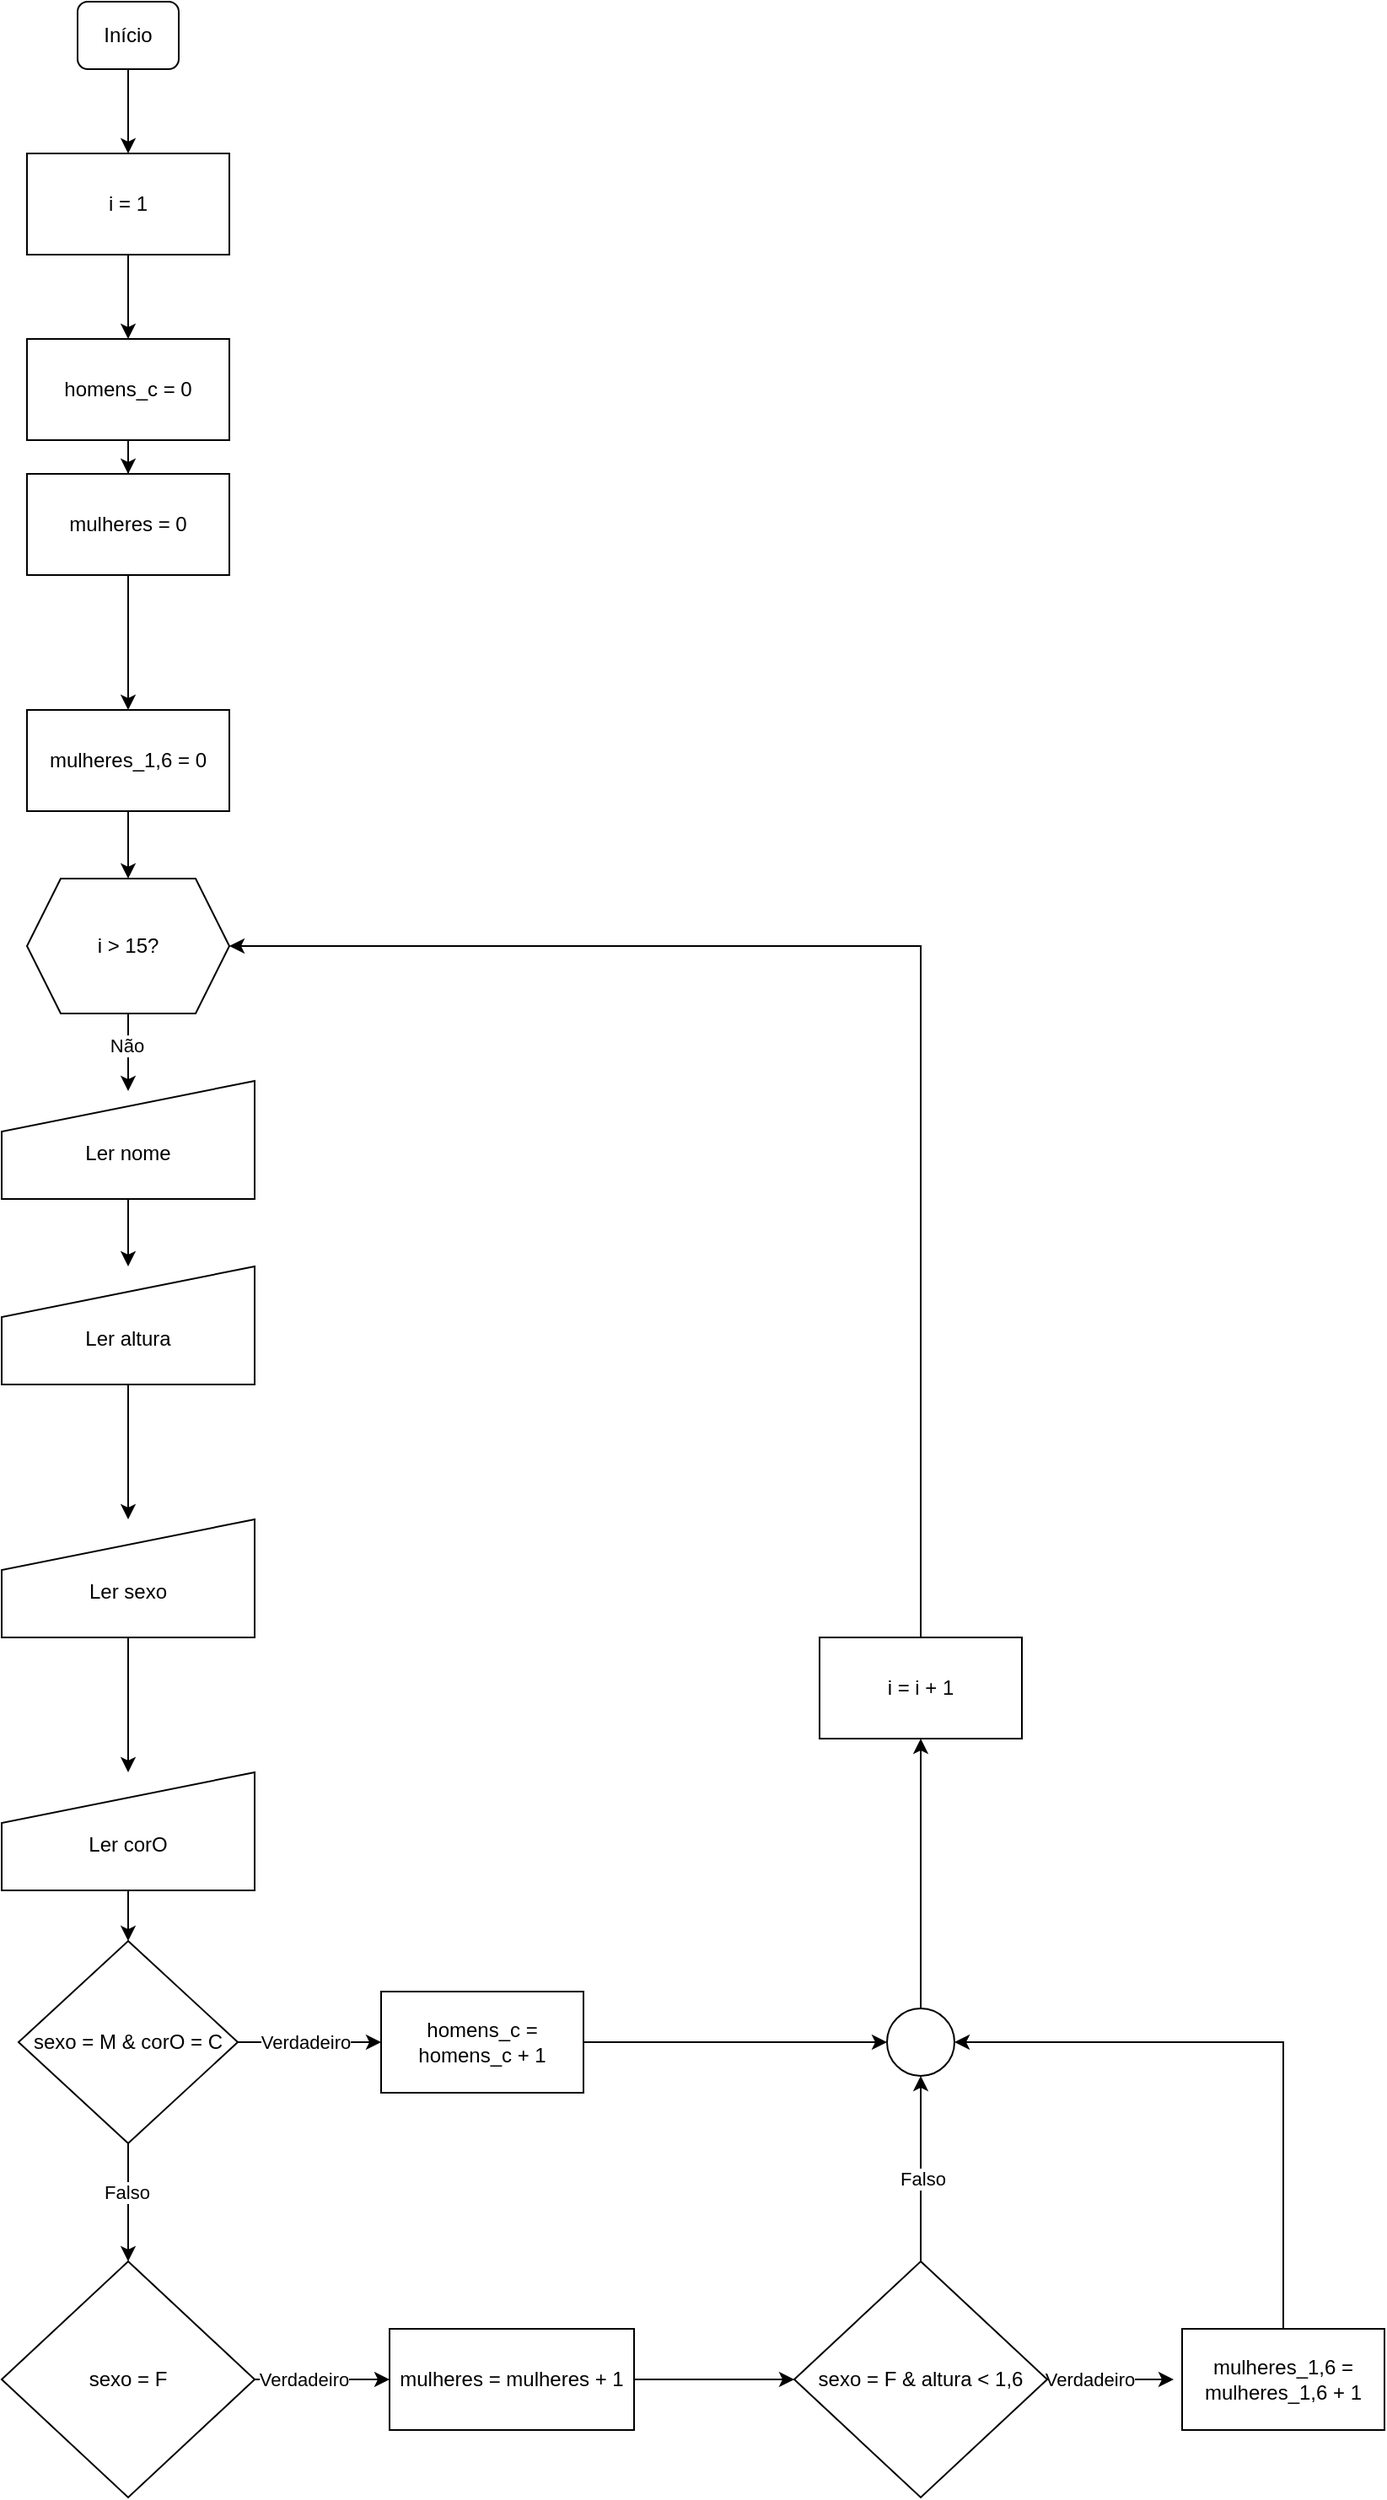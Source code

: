 <mxfile version="26.2.9">
  <diagram name="Página-1" id="NIXKQlwv73byb4oYnTDT">
    <mxGraphModel dx="833" dy="1622" grid="1" gridSize="10" guides="1" tooltips="1" connect="1" arrows="1" fold="1" page="1" pageScale="1" pageWidth="827" pageHeight="1169" math="0" shadow="0">
      <root>
        <mxCell id="0" />
        <mxCell id="1" parent="0" />
        <mxCell id="79N1oP90wgO1V4t32S63-1" value="" style="edgeStyle=orthogonalEdgeStyle;rounded=0;orthogonalLoop=1;jettySize=auto;html=1;" edge="1" parent="1" source="79N1oP90wgO1V4t32S63-2" target="79N1oP90wgO1V4t32S63-13">
          <mxGeometry relative="1" as="geometry" />
        </mxCell>
        <mxCell id="79N1oP90wgO1V4t32S63-2" value="Início" style="rounded=1;whiteSpace=wrap;html=1;fontSize=12;glass=0;strokeWidth=1;shadow=0;" vertex="1" parent="1">
          <mxGeometry x="425" y="-920" width="60" height="40" as="geometry" />
        </mxCell>
        <mxCell id="79N1oP90wgO1V4t32S63-5" value="" style="edgeStyle=orthogonalEdgeStyle;rounded=0;orthogonalLoop=1;jettySize=auto;html=1;" edge="1" parent="1" source="79N1oP90wgO1V4t32S63-7">
          <mxGeometry relative="1" as="geometry">
            <mxPoint x="455" y="-274" as="targetPoint" />
          </mxGeometry>
        </mxCell>
        <mxCell id="79N1oP90wgO1V4t32S63-6" value="Não" style="edgeLabel;html=1;align=center;verticalAlign=middle;resizable=0;points=[];" vertex="1" connectable="0" parent="79N1oP90wgO1V4t32S63-5">
          <mxGeometry x="-0.174" y="-1" relative="1" as="geometry">
            <mxPoint as="offset" />
          </mxGeometry>
        </mxCell>
        <mxCell id="79N1oP90wgO1V4t32S63-7" value="i &amp;gt; 15?" style="shape=hexagon;perimeter=hexagonPerimeter2;whiteSpace=wrap;html=1;fixedSize=1;" vertex="1" parent="1">
          <mxGeometry x="395" y="-400" width="120" height="80" as="geometry" />
        </mxCell>
        <mxCell id="79N1oP90wgO1V4t32S63-67" value="" style="edgeStyle=orthogonalEdgeStyle;rounded=0;orthogonalLoop=1;jettySize=auto;html=1;" edge="1" parent="1" source="79N1oP90wgO1V4t32S63-13" target="79N1oP90wgO1V4t32S63-66">
          <mxGeometry relative="1" as="geometry" />
        </mxCell>
        <mxCell id="79N1oP90wgO1V4t32S63-13" value="i = 1" style="rounded=0;whiteSpace=wrap;html=1;" vertex="1" parent="1">
          <mxGeometry x="395" y="-830" width="120" height="60" as="geometry" />
        </mxCell>
        <mxCell id="79N1oP90wgO1V4t32S63-24" value="" style="edgeStyle=orthogonalEdgeStyle;rounded=0;orthogonalLoop=1;jettySize=auto;html=1;" edge="1" parent="1" source="79N1oP90wgO1V4t32S63-22" target="79N1oP90wgO1V4t32S63-23">
          <mxGeometry relative="1" as="geometry" />
        </mxCell>
        <mxCell id="79N1oP90wgO1V4t32S63-22" value="&lt;div&gt;&lt;br&gt;&lt;/div&gt;&lt;div&gt;Ler nome&lt;/div&gt;" style="shape=manualInput;whiteSpace=wrap;html=1;" vertex="1" parent="1">
          <mxGeometry x="380" y="-280" width="150" height="70" as="geometry" />
        </mxCell>
        <mxCell id="79N1oP90wgO1V4t32S63-26" value="" style="edgeStyle=orthogonalEdgeStyle;rounded=0;orthogonalLoop=1;jettySize=auto;html=1;" edge="1" parent="1" source="79N1oP90wgO1V4t32S63-23" target="79N1oP90wgO1V4t32S63-25">
          <mxGeometry relative="1" as="geometry" />
        </mxCell>
        <mxCell id="79N1oP90wgO1V4t32S63-23" value="&lt;div&gt;&lt;br&gt;&lt;/div&gt;&lt;div&gt;Ler altura&lt;/div&gt;" style="shape=manualInput;whiteSpace=wrap;html=1;" vertex="1" parent="1">
          <mxGeometry x="380" y="-170" width="150" height="70" as="geometry" />
        </mxCell>
        <mxCell id="79N1oP90wgO1V4t32S63-33" value="" style="edgeStyle=orthogonalEdgeStyle;rounded=0;orthogonalLoop=1;jettySize=auto;html=1;" edge="1" parent="1" source="79N1oP90wgO1V4t32S63-25" target="79N1oP90wgO1V4t32S63-32">
          <mxGeometry relative="1" as="geometry" />
        </mxCell>
        <mxCell id="79N1oP90wgO1V4t32S63-25" value="&lt;div&gt;&lt;br&gt;&lt;/div&gt;&lt;div&gt;Ler sexo&lt;/div&gt;" style="shape=manualInput;whiteSpace=wrap;html=1;" vertex="1" parent="1">
          <mxGeometry x="380" y="-20" width="150" height="70" as="geometry" />
        </mxCell>
        <mxCell id="79N1oP90wgO1V4t32S63-36" value="" style="edgeStyle=orthogonalEdgeStyle;rounded=0;orthogonalLoop=1;jettySize=auto;html=1;" edge="1" parent="1" source="79N1oP90wgO1V4t32S63-29" target="79N1oP90wgO1V4t32S63-35">
          <mxGeometry relative="1" as="geometry" />
        </mxCell>
        <mxCell id="79N1oP90wgO1V4t32S63-47" value="Verdadeiro" style="edgeLabel;html=1;align=center;verticalAlign=middle;resizable=0;points=[];" vertex="1" connectable="0" parent="79N1oP90wgO1V4t32S63-36">
          <mxGeometry x="-0.059" relative="1" as="geometry">
            <mxPoint as="offset" />
          </mxGeometry>
        </mxCell>
        <mxCell id="79N1oP90wgO1V4t32S63-38" value="" style="edgeStyle=orthogonalEdgeStyle;rounded=0;orthogonalLoop=1;jettySize=auto;html=1;" edge="1" parent="1" source="79N1oP90wgO1V4t32S63-29" target="79N1oP90wgO1V4t32S63-37">
          <mxGeometry relative="1" as="geometry" />
        </mxCell>
        <mxCell id="79N1oP90wgO1V4t32S63-48" value="Falso" style="edgeLabel;html=1;align=center;verticalAlign=middle;resizable=0;points=[];" vertex="1" connectable="0" parent="79N1oP90wgO1V4t32S63-38">
          <mxGeometry x="-0.171" y="-1" relative="1" as="geometry">
            <mxPoint as="offset" />
          </mxGeometry>
        </mxCell>
        <mxCell id="79N1oP90wgO1V4t32S63-29" value="sexo = M &amp;amp; corO = C" style="rhombus;whiteSpace=wrap;html=1;" vertex="1" parent="1">
          <mxGeometry x="390" y="230" width="130" height="120" as="geometry" />
        </mxCell>
        <mxCell id="79N1oP90wgO1V4t32S63-34" value="" style="edgeStyle=orthogonalEdgeStyle;rounded=0;orthogonalLoop=1;jettySize=auto;html=1;" edge="1" parent="1" source="79N1oP90wgO1V4t32S63-32" target="79N1oP90wgO1V4t32S63-29">
          <mxGeometry relative="1" as="geometry" />
        </mxCell>
        <mxCell id="79N1oP90wgO1V4t32S63-32" value="&lt;div&gt;&lt;br&gt;&lt;/div&gt;&lt;div&gt;Ler corO&lt;/div&gt;" style="shape=manualInput;whiteSpace=wrap;html=1;" vertex="1" parent="1">
          <mxGeometry x="380" y="130" width="150" height="70" as="geometry" />
        </mxCell>
        <mxCell id="79N1oP90wgO1V4t32S63-59" style="edgeStyle=orthogonalEdgeStyle;rounded=0;orthogonalLoop=1;jettySize=auto;html=1;entryX=0;entryY=0.5;entryDx=0;entryDy=0;" edge="1" parent="1" source="79N1oP90wgO1V4t32S63-35" target="79N1oP90wgO1V4t32S63-58">
          <mxGeometry relative="1" as="geometry" />
        </mxCell>
        <mxCell id="79N1oP90wgO1V4t32S63-35" value="homens_c = homens_c + 1" style="whiteSpace=wrap;html=1;" vertex="1" parent="1">
          <mxGeometry x="605" y="260" width="120" height="60" as="geometry" />
        </mxCell>
        <mxCell id="79N1oP90wgO1V4t32S63-40" value="" style="edgeStyle=orthogonalEdgeStyle;rounded=0;orthogonalLoop=1;jettySize=auto;html=1;" edge="1" parent="1" source="79N1oP90wgO1V4t32S63-37">
          <mxGeometry relative="1" as="geometry">
            <mxPoint x="610" y="490" as="targetPoint" />
          </mxGeometry>
        </mxCell>
        <mxCell id="79N1oP90wgO1V4t32S63-49" value="Verdadeiro" style="edgeLabel;html=1;align=center;verticalAlign=middle;resizable=0;points=[];" vertex="1" connectable="0" parent="79N1oP90wgO1V4t32S63-40">
          <mxGeometry x="-0.275" relative="1" as="geometry">
            <mxPoint as="offset" />
          </mxGeometry>
        </mxCell>
        <mxCell id="79N1oP90wgO1V4t32S63-37" value="sexo = F" style="rhombus;whiteSpace=wrap;html=1;" vertex="1" parent="1">
          <mxGeometry x="380" y="420" width="150" height="140" as="geometry" />
        </mxCell>
        <mxCell id="79N1oP90wgO1V4t32S63-44" value="" style="edgeStyle=orthogonalEdgeStyle;rounded=0;orthogonalLoop=1;jettySize=auto;html=1;" edge="1" parent="1" source="79N1oP90wgO1V4t32S63-41">
          <mxGeometry relative="1" as="geometry">
            <mxPoint x="1075" y="490" as="targetPoint" />
          </mxGeometry>
        </mxCell>
        <mxCell id="79N1oP90wgO1V4t32S63-50" value="Verdadeiro" style="edgeLabel;html=1;align=center;verticalAlign=middle;resizable=0;points=[];" vertex="1" connectable="0" parent="79N1oP90wgO1V4t32S63-44">
          <mxGeometry x="-0.333" relative="1" as="geometry">
            <mxPoint as="offset" />
          </mxGeometry>
        </mxCell>
        <mxCell id="79N1oP90wgO1V4t32S63-60" style="edgeStyle=orthogonalEdgeStyle;rounded=0;orthogonalLoop=1;jettySize=auto;html=1;exitX=0.5;exitY=0;exitDx=0;exitDy=0;entryX=0.5;entryY=1;entryDx=0;entryDy=0;" edge="1" parent="1" source="79N1oP90wgO1V4t32S63-41" target="79N1oP90wgO1V4t32S63-58">
          <mxGeometry relative="1" as="geometry" />
        </mxCell>
        <mxCell id="79N1oP90wgO1V4t32S63-61" value="Falso" style="edgeLabel;html=1;align=center;verticalAlign=middle;resizable=0;points=[];" vertex="1" connectable="0" parent="79N1oP90wgO1V4t32S63-60">
          <mxGeometry x="-0.109" y="-1" relative="1" as="geometry">
            <mxPoint as="offset" />
          </mxGeometry>
        </mxCell>
        <mxCell id="79N1oP90wgO1V4t32S63-41" value="sexo = F &amp;amp; altura &amp;lt; 1,6" style="rhombus;whiteSpace=wrap;html=1;" vertex="1" parent="1">
          <mxGeometry x="850" y="420" width="150" height="140" as="geometry" />
        </mxCell>
        <mxCell id="79N1oP90wgO1V4t32S63-65" style="edgeStyle=orthogonalEdgeStyle;rounded=0;orthogonalLoop=1;jettySize=auto;html=1;entryX=1;entryY=0.5;entryDx=0;entryDy=0;" edge="1" parent="1" source="79N1oP90wgO1V4t32S63-53" target="79N1oP90wgO1V4t32S63-7">
          <mxGeometry relative="1" as="geometry">
            <Array as="points">
              <mxPoint x="925" y="-360" />
            </Array>
          </mxGeometry>
        </mxCell>
        <mxCell id="79N1oP90wgO1V4t32S63-53" value="i = i + 1" style="whiteSpace=wrap;html=1;" vertex="1" parent="1">
          <mxGeometry x="865" y="50" width="120" height="60" as="geometry" />
        </mxCell>
        <mxCell id="79N1oP90wgO1V4t32S63-57" value="" style="edgeStyle=orthogonalEdgeStyle;rounded=0;orthogonalLoop=1;jettySize=auto;html=1;" edge="1" parent="1" source="79N1oP90wgO1V4t32S63-54" target="79N1oP90wgO1V4t32S63-41">
          <mxGeometry relative="1" as="geometry" />
        </mxCell>
        <mxCell id="79N1oP90wgO1V4t32S63-54" value="mulheres = mulheres + 1" style="whiteSpace=wrap;html=1;" vertex="1" parent="1">
          <mxGeometry x="610" y="460" width="145" height="60" as="geometry" />
        </mxCell>
        <mxCell id="79N1oP90wgO1V4t32S63-62" style="edgeStyle=orthogonalEdgeStyle;rounded=0;orthogonalLoop=1;jettySize=auto;html=1;entryX=1;entryY=0.5;entryDx=0;entryDy=0;" edge="1" parent="1" source="79N1oP90wgO1V4t32S63-55" target="79N1oP90wgO1V4t32S63-58">
          <mxGeometry relative="1" as="geometry">
            <Array as="points">
              <mxPoint x="1140" y="290" />
            </Array>
          </mxGeometry>
        </mxCell>
        <mxCell id="79N1oP90wgO1V4t32S63-55" value="mulheres_1,6 = mulheres_1,6&amp;nbsp;+ 1" style="whiteSpace=wrap;html=1;" vertex="1" parent="1">
          <mxGeometry x="1080" y="460" width="120" height="60" as="geometry" />
        </mxCell>
        <mxCell id="79N1oP90wgO1V4t32S63-63" value="" style="edgeStyle=orthogonalEdgeStyle;rounded=0;orthogonalLoop=1;jettySize=auto;html=1;" edge="1" parent="1" source="79N1oP90wgO1V4t32S63-58" target="79N1oP90wgO1V4t32S63-53">
          <mxGeometry relative="1" as="geometry" />
        </mxCell>
        <mxCell id="79N1oP90wgO1V4t32S63-58" value="" style="ellipse;whiteSpace=wrap;html=1;aspect=fixed;" vertex="1" parent="1">
          <mxGeometry x="905" y="270" width="40" height="40" as="geometry" />
        </mxCell>
        <mxCell id="79N1oP90wgO1V4t32S63-69" value="" style="edgeStyle=orthogonalEdgeStyle;rounded=0;orthogonalLoop=1;jettySize=auto;html=1;" edge="1" parent="1" source="79N1oP90wgO1V4t32S63-66" target="79N1oP90wgO1V4t32S63-68">
          <mxGeometry relative="1" as="geometry" />
        </mxCell>
        <mxCell id="79N1oP90wgO1V4t32S63-66" value="homens_c = 0" style="rounded=0;whiteSpace=wrap;html=1;" vertex="1" parent="1">
          <mxGeometry x="395" y="-720" width="120" height="60" as="geometry" />
        </mxCell>
        <mxCell id="79N1oP90wgO1V4t32S63-73" value="" style="edgeStyle=orthogonalEdgeStyle;rounded=0;orthogonalLoop=1;jettySize=auto;html=1;" edge="1" parent="1" source="79N1oP90wgO1V4t32S63-68" target="79N1oP90wgO1V4t32S63-72">
          <mxGeometry relative="1" as="geometry" />
        </mxCell>
        <mxCell id="79N1oP90wgO1V4t32S63-68" value="mulheres = 0" style="rounded=0;whiteSpace=wrap;html=1;" vertex="1" parent="1">
          <mxGeometry x="395" y="-640" width="120" height="60" as="geometry" />
        </mxCell>
        <mxCell id="79N1oP90wgO1V4t32S63-74" value="" style="edgeStyle=orthogonalEdgeStyle;rounded=0;orthogonalLoop=1;jettySize=auto;html=1;" edge="1" parent="1" source="79N1oP90wgO1V4t32S63-72" target="79N1oP90wgO1V4t32S63-7">
          <mxGeometry relative="1" as="geometry" />
        </mxCell>
        <mxCell id="79N1oP90wgO1V4t32S63-72" value="mulheres_1,6 = 0" style="rounded=0;whiteSpace=wrap;html=1;" vertex="1" parent="1">
          <mxGeometry x="395" y="-500" width="120" height="60" as="geometry" />
        </mxCell>
      </root>
    </mxGraphModel>
  </diagram>
</mxfile>
